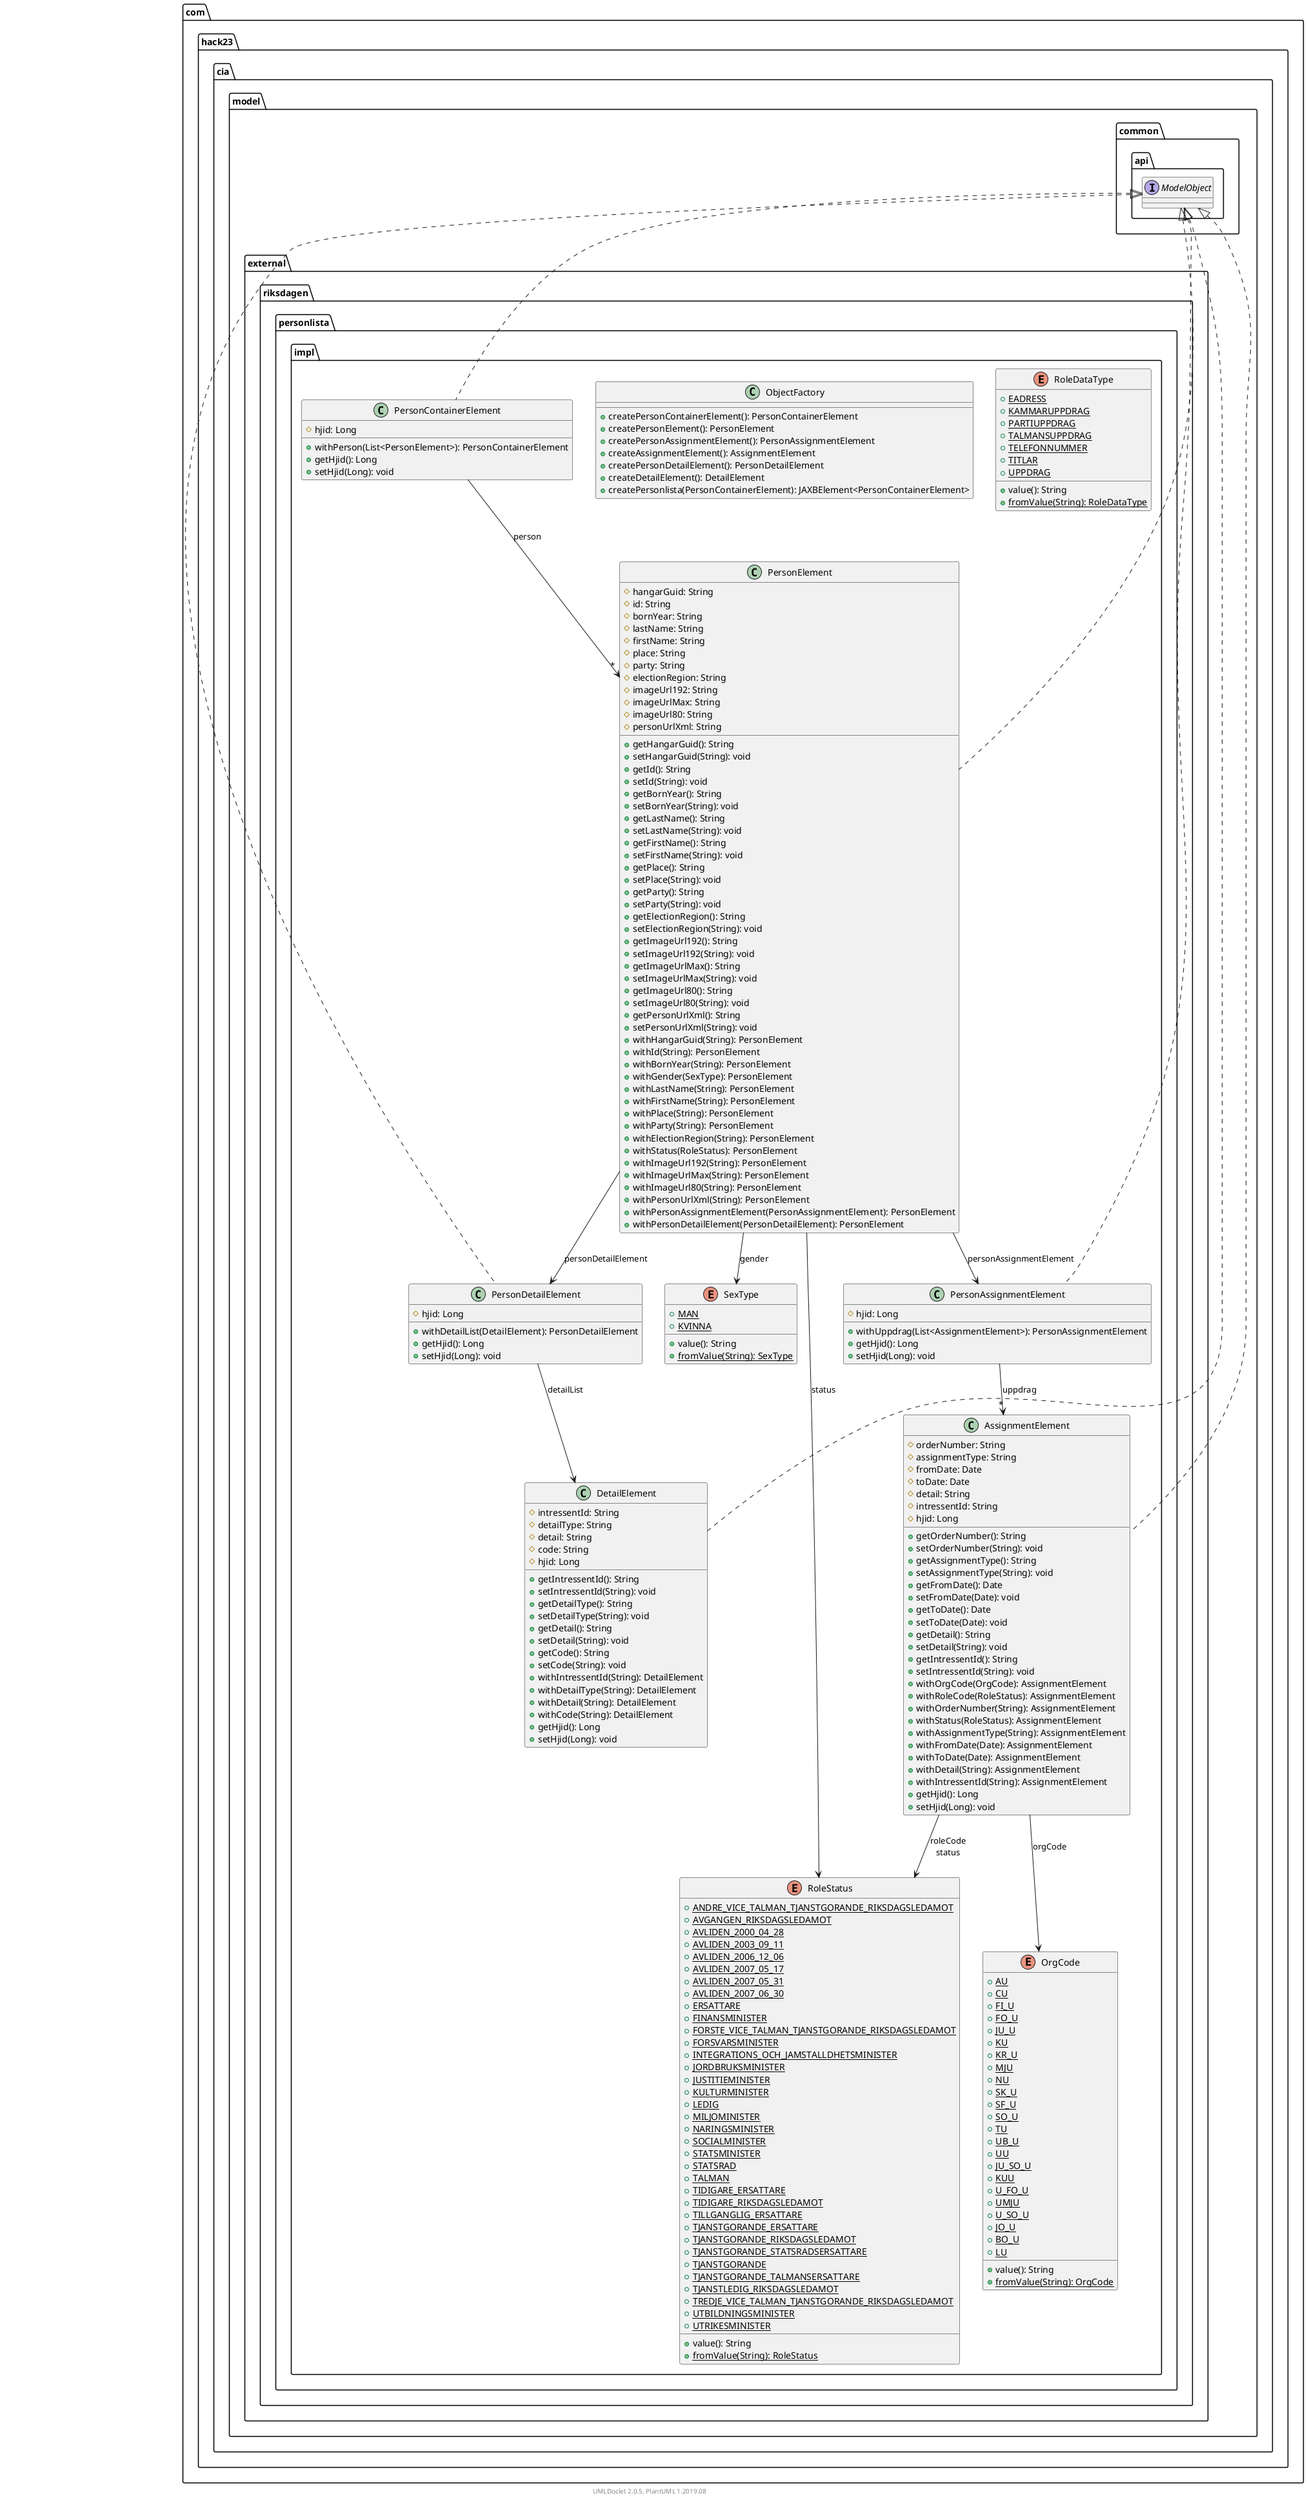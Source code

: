 @startuml
    namespace com.hack23.cia.model.external.riksdagen.personlista.impl {

        class PersonElement [[PersonElement.html]] {
            #hangarGuid: String
            #id: String
            #bornYear: String
            #lastName: String
            #firstName: String
            #place: String
            #party: String
            #electionRegion: String
            #imageUrl192: String
            #imageUrlMax: String
            #imageUrl80: String
            #personUrlXml: String
            +getHangarGuid(): String
            +setHangarGuid(String): void
            +getId(): String
            +setId(String): void
            +getBornYear(): String
            +setBornYear(String): void
            +getLastName(): String
            +setLastName(String): void
            +getFirstName(): String
            +setFirstName(String): void
            +getPlace(): String
            +setPlace(String): void
            +getParty(): String
            +setParty(String): void
            +getElectionRegion(): String
            +setElectionRegion(String): void
            +getImageUrl192(): String
            +setImageUrl192(String): void
            +getImageUrlMax(): String
            +setImageUrlMax(String): void
            +getImageUrl80(): String
            +setImageUrl80(String): void
            +getPersonUrlXml(): String
            +setPersonUrlXml(String): void
            +withHangarGuid(String): PersonElement
            +withId(String): PersonElement
            +withBornYear(String): PersonElement
            +withGender(SexType): PersonElement
            +withLastName(String): PersonElement
            +withFirstName(String): PersonElement
            +withPlace(String): PersonElement
            +withParty(String): PersonElement
            +withElectionRegion(String): PersonElement
            +withStatus(RoleStatus): PersonElement
            +withImageUrl192(String): PersonElement
            +withImageUrlMax(String): PersonElement
            +withImageUrl80(String): PersonElement
            +withPersonUrlXml(String): PersonElement
            +withPersonAssignmentElement(PersonAssignmentElement): PersonElement
            +withPersonDetailElement(PersonDetailElement): PersonElement
        }

        class PersonDetailElement [[PersonDetailElement.html]] {
            #hjid: Long
            +withDetailList(DetailElement): PersonDetailElement
            +getHjid(): Long
            +setHjid(Long): void
        }

        enum RoleStatus [[RoleStatus.html]] {
            {static} +ANDRE_VICE_TALMAN_TJANSTGORANDE_RIKSDAGSLEDAMOT
            {static} +AVGANGEN_RIKSDAGSLEDAMOT
            {static} +AVLIDEN_2000_04_28
            {static} +AVLIDEN_2003_09_11
            {static} +AVLIDEN_2006_12_06
            {static} +AVLIDEN_2007_05_17
            {static} +AVLIDEN_2007_05_31
            {static} +AVLIDEN_2007_06_30
            {static} +ERSATTARE
            {static} +FINANSMINISTER
            {static} +FORSTE_VICE_TALMAN_TJANSTGORANDE_RIKSDAGSLEDAMOT
            {static} +FORSVARSMINISTER
            {static} +INTEGRATIONS_OCH_JAMSTALLDHETSMINISTER
            {static} +JORDBRUKSMINISTER
            {static} +JUSTITIEMINISTER
            {static} +KULTURMINISTER
            {static} +LEDIG
            {static} +MILJOMINISTER
            {static} +NARINGSMINISTER
            {static} +SOCIALMINISTER
            {static} +STATSMINISTER
            {static} +STATSRAD
            {static} +TALMAN
            {static} +TIDIGARE_ERSATTARE
            {static} +TIDIGARE_RIKSDAGSLEDAMOT
            {static} +TILLGANGLIG_ERSATTARE
            {static} +TJANSTGORANDE_ERSATTARE
            {static} +TJANSTGORANDE_RIKSDAGSLEDAMOT
            {static} +TJANSTGORANDE_STATSRADSERSATTARE
            {static} +TJANSTGORANDE
            {static} +TJANSTGORANDE_TALMANSERSATTARE
            {static} +TJANSTLEDIG_RIKSDAGSLEDAMOT
            {static} +TREDJE_VICE_TALMAN_TJANSTGORANDE_RIKSDAGSLEDAMOT
            {static} +UTBILDNINGSMINISTER
            {static} +UTRIKESMINISTER
            +value(): String
            {static} +fromValue(String): RoleStatus
        }

        enum RoleDataType [[RoleDataType.html]] {
            {static} +EADRESS
            {static} +KAMMARUPPDRAG
            {static} +PARTIUPPDRAG
            {static} +TALMANSUPPDRAG
            {static} +TELEFONNUMMER
            {static} +TITLAR
            {static} +UPPDRAG
            +value(): String
            {static} +fromValue(String): RoleDataType
        }

        enum SexType [[SexType.html]] {
            {static} +MAN
            {static} +KVINNA
            +value(): String
            {static} +fromValue(String): SexType
        }

        class DetailElement [[DetailElement.html]] {
            #intressentId: String
            #detailType: String
            #detail: String
            #code: String
            #hjid: Long
            +getIntressentId(): String
            +setIntressentId(String): void
            +getDetailType(): String
            +setDetailType(String): void
            +getDetail(): String
            +setDetail(String): void
            +getCode(): String
            +setCode(String): void
            +withIntressentId(String): DetailElement
            +withDetailType(String): DetailElement
            +withDetail(String): DetailElement
            +withCode(String): DetailElement
            +getHjid(): Long
            +setHjid(Long): void
        }

        class ObjectFactory [[ObjectFactory.html]] {
            +createPersonContainerElement(): PersonContainerElement
            +createPersonElement(): PersonElement
            +createPersonAssignmentElement(): PersonAssignmentElement
            +createAssignmentElement(): AssignmentElement
            +createPersonDetailElement(): PersonDetailElement
            +createDetailElement(): DetailElement
            +createPersonlista(PersonContainerElement): JAXBElement<PersonContainerElement>
        }

        class PersonContainerElement [[PersonContainerElement.html]] {
            #hjid: Long
            +withPerson(List<PersonElement>): PersonContainerElement
            +getHjid(): Long
            +setHjid(Long): void
        }

        class AssignmentElement [[AssignmentElement.html]] {
            #orderNumber: String
            #assignmentType: String
            #fromDate: Date
            #toDate: Date
            #detail: String
            #intressentId: String
            #hjid: Long
            +getOrderNumber(): String
            +setOrderNumber(String): void
            +getAssignmentType(): String
            +setAssignmentType(String): void
            +getFromDate(): Date
            +setFromDate(Date): void
            +getToDate(): Date
            +setToDate(Date): void
            +getDetail(): String
            +setDetail(String): void
            +getIntressentId(): String
            +setIntressentId(String): void
            +withOrgCode(OrgCode): AssignmentElement
            +withRoleCode(RoleStatus): AssignmentElement
            +withOrderNumber(String): AssignmentElement
            +withStatus(RoleStatus): AssignmentElement
            +withAssignmentType(String): AssignmentElement
            +withFromDate(Date): AssignmentElement
            +withToDate(Date): AssignmentElement
            +withDetail(String): AssignmentElement
            +withIntressentId(String): AssignmentElement
            +getHjid(): Long
            +setHjid(Long): void
        }

        class PersonAssignmentElement [[PersonAssignmentElement.html]] {
            #hjid: Long
            +withUppdrag(List<AssignmentElement>): PersonAssignmentElement
            +getHjid(): Long
            +setHjid(Long): void
        }

        enum OrgCode [[OrgCode.html]] {
            {static} +AU
            {static} +CU
            {static} +FI_U
            {static} +FO_U
            {static} +JU_U
            {static} +KU
            {static} +KR_U
            {static} +MJU
            {static} +NU
            {static} +SK_U
            {static} +SF_U
            {static} +SO_U
            {static} +TU
            {static} +UB_U
            {static} +UU
            {static} +JU_SO_U
            {static} +KUU
            {static} +U_FO_U
            {static} +UMJU
            {static} +U_SO_U
            {static} +JO_U
            {static} +BO_U
            {static} +LU
            +value(): String
            {static} +fromValue(String): OrgCode
        }

        com.hack23.cia.model.common.api.ModelObject <|.. PersonElement
        PersonElement --> SexType: gender
        PersonElement --> RoleStatus: status
        PersonElement --> PersonAssignmentElement: personAssignmentElement
        PersonElement --> PersonDetailElement: personDetailElement
        com.hack23.cia.model.common.api.ModelObject <|.. PersonDetailElement
        PersonDetailElement --> DetailElement: detailList
        com.hack23.cia.model.common.api.ModelObject <|.. DetailElement
        com.hack23.cia.model.common.api.ModelObject <|.. PersonContainerElement
        PersonContainerElement --> "*" PersonElement: person
        com.hack23.cia.model.common.api.ModelObject <|.. AssignmentElement
        AssignmentElement --> OrgCode: orgCode
        AssignmentElement --> RoleStatus: roleCode\nstatus
        com.hack23.cia.model.common.api.ModelObject <|.. PersonAssignmentElement
        PersonAssignmentElement --> "*" AssignmentElement: uppdrag
    }

    namespace com.hack23.cia.model.common.api {
        interface ModelObject
    }

    center footer UMLDoclet 2.0.5, PlantUML 1.2019.08
@enduml
